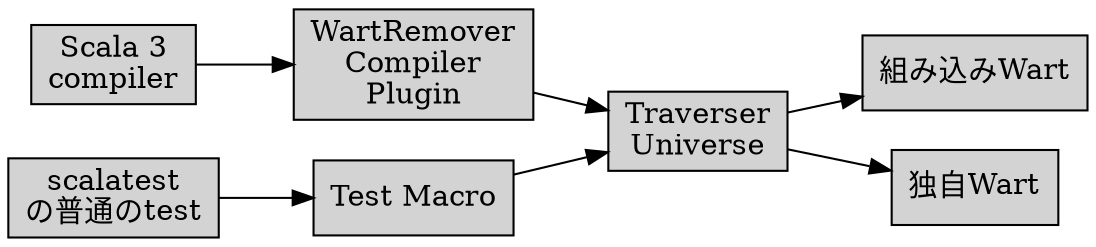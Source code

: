 digraph "wartremover" {
  graph[
    rankdir="LR"
  ]
  node [
    shape="record"
    style="filled"
  ]
  edge [
    arrowtail="none"
  ]

  "compiler"[label=<Scala 3<BR/>compiler>]
  "plugin"[label=<WartRemover<BR/>Compiler<BR/>Plugin>]
  "test"[label=<scalatest<BR/>の普通のtest>]
  "macro"[label=<Test Macro>]
  "traverser"[label=<Traverser<BR/>Universe>]
  "rules-1"[label=<組み込みWart>]
  "rules-2"[label=<独自Wart>]

  "compiler" -> "plugin"
  "plugin" -> "traverser"
  "test" -> "macro"
  "macro" -> "traverser"
  "traverser" -> "rules-1"
  "traverser" -> "rules-2"
}
